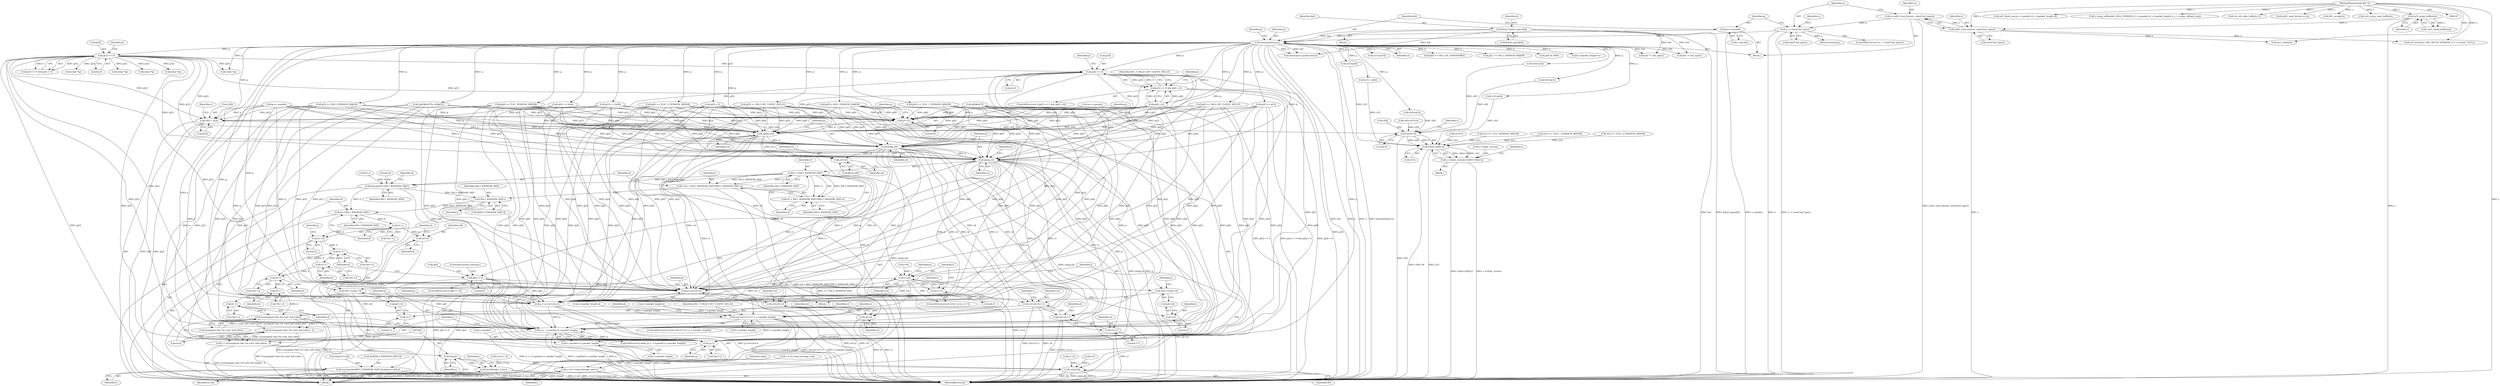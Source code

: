 digraph "0_openssl_392fa7a952e97d82eac6958c81ed1e256e6b8ca5@pointer" {
"1000476" [label="(Call,p[3] == 0)"];
"1000215" [label="(Call,memcpy(buf,p,n))"];
"1000152" [label="(Call,*buf= &(buf_space[0]))"];
"1000210" [label="(Call,p=s->packet)"];
"1000204" [label="(Call,n != sizeof buf_space)"];
"1000197" [label="(Call,n=ssl23_read_bytes(s, sizeof buf_space))"];
"1000199" [label="(Call,ssl23_read_bytes(s, sizeof buf_space))"];
"1000194" [label="(Call,ssl3_setup_buffers(s))"];
"1000148" [label="(MethodParameterIn,SSL *s)"];
"1000449" [label="(Call,p[3] == 0)"];
"1000475" [label="(Call,p[3] == 0 && p[4] < 6)"];
"1000751" [label="(Call,v[0] = p[3])"];
"1001221" [label="(Call,v[0]<<8)"];
"1001220" [label="(Call,(v[0]<<8)|v[1])"];
"1001216" [label="(Call,s->client_version=(v[0]<<8)|v[1])"];
"1000850" [label="(Call,p+=5)"];
"1000853" [label="(Call,n2s(p,csl))"];
"1000856" [label="(Call,n2s(p,sil))"];
"1000859" [label="(Call,n2s(p,cl))"];
"1000872" [label="(Call,(csl+sil+cl+11) != s->packet_length)"];
"1001016" [label="(Call,p <  s->packet+s->packet_length)"];
"1001031" [label="(Call,p++)"];
"1001018" [label="(Call,s->packet+s->packet_length)"];
"1000873" [label="(Call,csl+sil+cl+11)"];
"1000875" [label="(Call,sil+cl+11)"];
"1000877" [label="(Call,cl+11)"];
"1000914" [label="(Call,cl > SSL3_RANDOM_SIZE)"];
"1000911" [label="(Call,i=(cl > SSL3_RANDOM_SIZE)?SSL3_RANDOM_SIZE:cl)"];
"1000927" [label="(Call,SSL3_RANDOM_SIZE-i)"];
"1000923" [label="(Call,memcpy(&(d[SSL3_RANDOM_SIZE-i]),&(p[csl+sil]),i))"];
"1000937" [label="(Call,d+=SSL3_RANDOM_SIZE)"];
"1000942" [label="(Call,d++)"];
"1000948" [label="(Call,dd=d)"];
"1000993" [label="(Call,s2n(j,dd))"];
"1000951" [label="(Call,d+=2)"];
"1000974" [label="(Call,d++)"];
"1000983" [label="(Call,d++)"];
"1000998" [label="(Call,d++)"];
"1001003" [label="(Call,d++)"];
"1001028" [label="(Call,d++)"];
"1001036" [label="(Call,d-(unsigned char *)s->init_buf->data)"];
"1001035" [label="(Call,(d-(unsigned char *)s->init_buf->data) - 4)"];
"1001033" [label="(Call,i = (d-(unsigned char *)s->init_buf->data) - 4)"];
"1001047" [label="(Call,(long)i)"];
"1001046" [label="(Call,l2n3((long)i, d_len))"];
"1001069" [label="(Call,s->s3->tmp.message_size=i)"];
"1000913" [label="(Call,(cl > SSL3_RANDOM_SIZE)?SSL3_RANDOM_SIZE:cl)"];
"1000919" [label="(Call,memset(d,0,SSL3_RANDOM_SIZE))"];
"1001006" [label="(Call,p = p+csl+sil+cl)"];
"1001008" [label="(Call,p+csl+sil+cl)"];
"1001010" [label="(Call,csl+sil+cl)"];
"1001012" [label="(Call,sil+cl)"];
"1000966" [label="(Call,p[i] != 0)"];
"1000972" [label="(Call,*(d++)=p[i+1])"];
"1000981" [label="(Call,*(d++)=p[i+2])"];
"1000933" [label="(Call,csl+sil)"];
"1000958" [label="(Call,i<csl)"];
"1000961" [label="(Call,i+=3)"];
"1000978" [label="(Call,i+1)"];
"1000987" [label="(Call,i+2)"];
"1000481" [label="(Call,p[4] < 6)"];
"1000503" [label="(Call,v[1]=p[10])"];
"1000755" [label="(Call,p[3])"];
"1000637" [label="(Call,(char *)p)"];
"1000933" [label="(Call,csl+sil)"];
"1000195" [label="(Identifier,s)"];
"1000978" [label="(Call,i+1)"];
"1001011" [label="(Identifier,csl)"];
"1001225" [label="(Literal,8)"];
"1000988" [label="(Identifier,i)"];
"1000811" [label="(Call,ssl3_finish_mac(s, s->packet+2, s->packet_length-2))"];
"1000200" [label="(Identifier,s)"];
"1000952" [label="(Identifier,d)"];
"1000927" [label="(Call,SSL3_RANDOM_SIZE-i)"];
"1000971" [label="(ControlStructure,continue;)"];
"1000492" [label="(Call,p[9] > SSL3_VERSION_MAJOR)"];
"1000448" [label="(Call,p[3] == 0 && p[4] < 5)"];
"1000919" [label="(Call,memset(d,0,SSL3_RANDOM_SIZE))"];
"1000960" [label="(Identifier,csl)"];
"1000769" [label="(Call,p[0]&0x7f)"];
"1000187" [label="(Call,v[1]=0)"];
"1000943" [label="(Identifier,d)"];
"1001004" [label="(Identifier,d)"];
"1000976" [label="(Call,p[i+1])"];
"1000936" [label="(Identifier,i)"];
"1000912" [label="(Identifier,i)"];
"1001070" [label="(Call,s->s3->tmp.message_size)"];
"1000480" [label="(Literal,0)"];
"1000827" [label="(Call,s->msg_callback(0, SSL2_VERSION, 0, s->packet+2, s->packet_length-2, s, s->msg_callback_arg))"];
"1000836" [label="(Call,s->packet_length-2)"];
"1000982" [label="(Call,*(d++))"];
"1000974" [label="(Call,d++)"];
"1000980" [label="(Literal,1)"];
"1000646" [label="(Call,(char *)p)"];
"1000918" [label="(Identifier,cl)"];
"1000945" [label="(Call,j=0)"];
"1001275" [label="(MethodReturn,int)"];
"1000483" [label="(Identifier,p)"];
"1000203" [label="(ControlStructure,if (n != sizeof buf_space))"];
"1000449" [label="(Call,p[3] == 0)"];
"1000845" [label="(Call,p=s->packet)"];
"1000861" [label="(Identifier,cl)"];
"1000939" [label="(Identifier,SSL3_RANDOM_SIZE)"];
"1000984" [label="(Identifier,d)"];
"1000746" [label="(Call,p=s->packet)"];
"1001008" [label="(Call,p+csl+sil+cl)"];
"1000292" [label="(Call,p[4] >= TLS1_VERSION_MINOR)"];
"1000885" [label="(Identifier,SSL_F_SSL23_GET_CLIENT_HELLO)"];
"1000876" [label="(Identifier,sil)"];
"1000962" [label="(Identifier,i)"];
"1000955" [label="(Call,i=0)"];
"1000252" [label="(Call,v[1]=p[4])"];
"1000456" [label="(Identifier,p)"];
"1000964" [label="(Block,)"];
"1000850" [label="(Call,p+=5)"];
"1000494" [label="(Identifier,p)"];
"1000922" [label="(Identifier,SSL3_RANDOM_SIZE)"];
"1001010" [label="(Call,csl+sil+cl)"];
"1001167" [label="(Call,memcpy(s->packet,buf,n))"];
"1001231" [label="(Identifier,s)"];
"1000300" [label="(Call,p[4] >= TLS1_2_VERSION_MINOR)"];
"1001030" [label="(Call,*(p++))"];
"1000994" [label="(Identifier,j)"];
"1001035" [label="(Call,(d-(unsigned char *)s->init_buf->data) - 4)"];
"1000453" [label="(Literal,0)"];
"1000678" [label="(Call,(char *)p)"];
"1000511" [label="(Call,v[1] >= TLS1_VERSION_MINOR)"];
"1000852" [label="(Literal,5)"];
"1001221" [label="(Call,v[0]<<8)"];
"1000198" [label="(Identifier,n)"];
"1001119" [label="(Call,ssl_init_wbio_buffer(s,1))"];
"1001047" [label="(Call,(long)i)"];
"1000197" [label="(Call,n=ssl23_read_bytes(s, sizeof buf_space))"];
"1001080" [label="(Identifier,type)"];
"1001013" [label="(Identifier,sil)"];
"1000968" [label="(Identifier,p)"];
"1000913" [label="(Call,(cl > SSL3_RANDOM_SIZE)?SSL3_RANDOM_SIZE:cl)"];
"1000152" [label="(Call,*buf= &(buf_space[0]))"];
"1000325" [label="(Call,p[4] >= TLS1_1_VERSION_MINOR)"];
"1001055" [label="(Identifier,s)"];
"1001002" [label="(Call,*(d++))"];
"1000182" [label="(Block,)"];
"1000760" [label="(Identifier,v)"];
"1000212" [label="(Call,s->packet)"];
"1001227" [label="(Identifier,v)"];
"1000920" [label="(Identifier,d)"];
"1001037" [label="(Identifier,d)"];
"1000218" [label="(Identifier,n)"];
"1000881" [label="(Identifier,s)"];
"1000965" [label="(ControlStructure,if (p[i] != 0))"];
"1000226" [label="(Call,p[2] == SSL2_MT_CLIENT_HELLO)"];
"1000194" [label="(Call,ssl3_setup_buffers(s))"];
"1000723" [label="(Call,ssl_security(s, SSL_SECOP_VERSION, 0, s->version, NULL))"];
"1001029" [label="(Identifier,d)"];
"1000430" [label="(Call,p[0] == SSL3_RT_HANDSHAKE)"];
"1000215" [label="(Call,memcpy(buf,p,n))"];
"1001017" [label="(Identifier,p)"];
"1001050" [label="(Identifier,d_len)"];
"1000987" [label="(Call,i+2)"];
"1001015" [label="(ControlStructure,while (p <  s->packet+s->packet_length))"];
"1000999" [label="(Identifier,d)"];
"1001014" [label="(Identifier,cl)"];
"1000245" [label="(Call,v[0]=p[3])"];
"1000916" [label="(Identifier,SSL3_RANDOM_SIZE)"];
"1000450" [label="(Call,p[3])"];
"1000871" [label="(ControlStructure,if ((csl+sil+cl+11) != s->packet_length))"];
"1001016" [label="(Call,p <  s->packet+s->packet_length)"];
"1000930" [label="(Call,&(p[csl+sil]))"];
"1000872" [label="(Call,(csl+sil+cl+11) != s->packet_length)"];
"1000442" [label="(Call,p[5] == SSL3_MT_CLIENT_HELLO)"];
"1001049" [label="(Identifier,i)"];
"1000818" [label="(Call,s->packet_length-2)"];
"1001267" [label="(Call,buf != buf_space)"];
"1000956" [label="(Identifier,i)"];
"1000973" [label="(Call,*(d++))"];
"1001226" [label="(Call,v[1])"];
"1000205" [label="(Identifier,n)"];
"1000217" [label="(Identifier,p)"];
"1000663" [label="(Call,(char *)p)"];
"1000959" [label="(Identifier,i)"];
"1000981" [label="(Call,*(d++)=p[i+2])"];
"1001007" [label="(Identifier,p)"];
"1000934" [label="(Identifier,csl)"];
"1000937" [label="(Call,d+=SSL3_RANDOM_SIZE)"];
"1000926" [label="(Identifier,d)"];
"1000277" [label="(Call,v[0]=p[3])"];
"1000856" [label="(Call,n2s(p,sil))"];
"1000906" [label="(Call,d++)"];
"1000942" [label="(Call,d++)"];
"1000476" [label="(Call,p[3] == 0)"];
"1000928" [label="(Identifier,SSL3_RANDOM_SIZE)"];
"1001046" [label="(Call,l2n3((long)i, d_len))"];
"1000893" [label="(Call,d_len = d)"];
"1000975" [label="(Identifier,d)"];
"1000767" [label="(Call,((p[0]&0x7f)<<8)|p[1])"];
"1000209" [label="(Identifier,n)"];
"1000201" [label="(Call,sizeof buf_space)"];
"1000204" [label="(Call,n != sizeof buf_space)"];
"1000914" [label="(Call,cl > SSL3_RANDOM_SIZE)"];
"1000858" [label="(Identifier,sil)"];
"1001217" [label="(Call,s->client_version)"];
"1000758" [label="(Call,v[1] = p[4])"];
"1001019" [label="(Call,s->packet)"];
"1000929" [label="(Identifier,i)"];
"1000206" [label="(Call,sizeof buf_space)"];
"1000752" [label="(Call,v[0])"];
"1000436" [label="(Call,p[1] == SSL3_VERSION_MAJOR)"];
"1000983" [label="(Call,d++)"];
"1000967" [label="(Call,p[i])"];
"1000454" [label="(Call,p[4] < 5)"];
"1000925" [label="(Call,d[SSL3_RANDOM_SIZE-i])"];
"1000860" [label="(Identifier,p)"];
"1001009" [label="(Identifier,p)"];
"1000989" [label="(Literal,2)"];
"1000148" [label="(MethodParameterIn,SSL *s)"];
"1000542" [label="(Call,v[1] >= TLS1_1_VERSION_MINOR)"];
"1000911" [label="(Call,i=(cl > SSL3_RANDOM_SIZE)?SSL3_RANDOM_SIZE:cl)"];
"1001012" [label="(Call,sil+cl)"];
"1000923" [label="(Call,memcpy(&(d[SSL3_RANDOM_SIZE-i]),&(p[csl+sil]),i))"];
"1000997" [label="(Call,*(d++))"];
"1000800" [label="(Call,ssl23_read_bytes(s,n+2))"];
"1000271" [label="(Call,p[3] == SSL3_VERSION_MAJOR)"];
"1001032" [label="(Identifier,p)"];
"1000979" [label="(Identifier,i)"];
"1000467" [label="(Call,v[0]=p[1])"];
"1001077" [label="(Identifier,i)"];
"1000991" [label="(Identifier,j)"];
"1000961" [label="(Call,i+=3)"];
"1000995" [label="(Identifier,dd)"];
"1000223" [label="(Identifier,p)"];
"1000958" [label="(Call,i<csl)"];
"1000878" [label="(Identifier,cl)"];
"1000993" [label="(Call,s2n(j,dd))"];
"1001069" [label="(Call,s->s3->tmp.message_size=i)"];
"1000985" [label="(Call,p[i+2])"];
"1000210" [label="(Call,p=s->packet)"];
"1000966" [label="(Call,p[i] != 0)"];
"1001095" [label="(Block,)"];
"1000859" [label="(Call,n2s(p,cl))"];
"1000459" [label="(Call,p[9] >= p[1])"];
"1000199" [label="(Call,ssl23_read_bytes(s, sizeof buf_space))"];
"1000751" [label="(Call,v[0] = p[3])"];
"1001220" [label="(Call,(v[0]<<8)|v[1])"];
"1001006" [label="(Call,p = p+csl+sil+cl)"];
"1001003" [label="(Call,d++)"];
"1000874" [label="(Identifier,csl)"];
"1000211" [label="(Identifier,p)"];
"1001036" [label="(Call,d-(unsigned char *)s->init_buf->data)"];
"1000873" [label="(Call,csl+sil+cl+11)"];
"1001045" [label="(Literal,4)"];
"1000475" [label="(Call,p[3] == 0 && p[4] < 6)"];
"1000284" [label="(Call,v[1]=p[4])"];
"1000655" [label="(Call,(char *)p)"];
"1000938" [label="(Identifier,d)"];
"1000863" [label="(Identifier,d)"];
"1000948" [label="(Call,dd=d)"];
"1000950" [label="(Identifier,d)"];
"1000853" [label="(Call,n2s(p,csl))"];
"1000216" [label="(Identifier,buf)"];
"1001263" [label="(Call,SSL_accept(s))"];
"1000519" [label="(Call,v[1] >= TLS1_2_VERSION_MINOR)"];
"1000953" [label="(Literal,2)"];
"1000941" [label="(Call,*(d++))"];
"1001034" [label="(Identifier,i)"];
"1000474" [label="(ControlStructure,if (p[3] == 0 && p[4] < 6))"];
"1000221" [label="(Call,p[0] & 0x80)"];
"1001133" [label="(Call,s->packet_length=n)"];
"1000924" [label="(Call,&(d[SSL3_RANDOM_SIZE-i]))"];
"1000153" [label="(Identifier,buf)"];
"1000208" [label="(Return,return(n);)"];
"1000949" [label="(Identifier,dd)"];
"1000998" [label="(Call,d++)"];
"1000855" [label="(Identifier,csl)"];
"1000921" [label="(Literal,0)"];
"1000951" [label="(Call,d+=2)"];
"1000935" [label="(Identifier,sil)"];
"1001022" [label="(Call,s->packet_length)"];
"1000972" [label="(Call,*(d++)=p[i+1])"];
"1001033" [label="(Call,i = (d-(unsigned char *)s->init_buf->data) - 4)"];
"1001150" [label="(Call,ssl3_setup_read_buffer(s))"];
"1000880" [label="(Call,s->packet_length)"];
"1000857" [label="(Identifier,p)"];
"1001222" [label="(Call,v[0])"];
"1000183" [label="(Call,v[0]=v[1]=0)"];
"1000234" [label="(Call,p[3] == 0x00)"];
"1000891" [label="(Identifier,d)"];
"1000742" [label="(Block,)"];
"1001018" [label="(Call,s->packet+s->packet_length)"];
"1001028" [label="(Call,d++)"];
"1000877" [label="(Call,cl+11)"];
"1000917" [label="(Identifier,SSL3_RANDOM_SIZE)"];
"1000954" [label="(ControlStructure,for (i=0; i<csl; i+=3))"];
"1000851" [label="(Identifier,p)"];
"1000990" [label="(Call,j+=2)"];
"1001257" [label="(Call,buf != buf_space)"];
"1000875" [label="(Call,sil+cl+11)"];
"1000168" [label="(Identifier,n)"];
"1001038" [label="(Call,(unsigned char *)s->init_buf->data)"];
"1000701" [label="(Call,tls1_suiteb(s))"];
"1000970" [label="(Literal,0)"];
"1000154" [label="(Call,&(buf_space[0]))"];
"1001216" [label="(Call,s->client_version=(v[0]<<8)|v[1])"];
"1000854" [label="(Identifier,p)"];
"1001031" [label="(Call,p++)"];
"1000915" [label="(Identifier,cl)"];
"1000149" [label="(Block,)"];
"1001027" [label="(Call,*(d++))"];
"1000477" [label="(Call,p[3])"];
"1000193" [label="(Call,!ssl3_setup_buffers(s))"];
"1000879" [label="(Literal,11)"];
"1000963" [label="(Literal,3)"];
"1000488" [label="(Identifier,SSL_F_SSL23_GET_CLIENT_HELLO)"];
"1000931" [label="(Call,p[csl+sil])"];
"1000239" [label="(Call,p[4] == 0x02)"];
"1000476" -> "1000475"  [label="AST: "];
"1000476" -> "1000480"  [label="CFG: "];
"1000477" -> "1000476"  [label="AST: "];
"1000480" -> "1000476"  [label="AST: "];
"1000483" -> "1000476"  [label="CFG: "];
"1000475" -> "1000476"  [label="CFG: "];
"1000476" -> "1001275"  [label="DDG: p[3]"];
"1000476" -> "1000475"  [label="DDG: p[3]"];
"1000476" -> "1000475"  [label="DDG: 0"];
"1000215" -> "1000476"  [label="DDG: p"];
"1000449" -> "1000476"  [label="DDG: p[3]"];
"1000476" -> "1000751"  [label="DDG: p[3]"];
"1000476" -> "1000850"  [label="DDG: p[3]"];
"1000476" -> "1000853"  [label="DDG: p[3]"];
"1000476" -> "1000856"  [label="DDG: p[3]"];
"1000476" -> "1000859"  [label="DDG: p[3]"];
"1000476" -> "1001006"  [label="DDG: p[3]"];
"1000476" -> "1001008"  [label="DDG: p[3]"];
"1000476" -> "1001016"  [label="DDG: p[3]"];
"1000476" -> "1001031"  [label="DDG: p[3]"];
"1000215" -> "1000182"  [label="AST: "];
"1000215" -> "1000218"  [label="CFG: "];
"1000216" -> "1000215"  [label="AST: "];
"1000217" -> "1000215"  [label="AST: "];
"1000218" -> "1000215"  [label="AST: "];
"1000223" -> "1000215"  [label="CFG: "];
"1000215" -> "1001275"  [label="DDG: buf"];
"1000215" -> "1001275"  [label="DDG: p"];
"1000215" -> "1001275"  [label="DDG: n"];
"1000215" -> "1001275"  [label="DDG: memcpy(buf,p,n)"];
"1000152" -> "1000215"  [label="DDG: buf"];
"1000210" -> "1000215"  [label="DDG: p"];
"1000204" -> "1000215"  [label="DDG: n"];
"1000215" -> "1000221"  [label="DDG: p"];
"1000215" -> "1000226"  [label="DDG: p"];
"1000215" -> "1000234"  [label="DDG: p"];
"1000215" -> "1000239"  [label="DDG: p"];
"1000215" -> "1000245"  [label="DDG: p"];
"1000215" -> "1000252"  [label="DDG: p"];
"1000215" -> "1000271"  [label="DDG: p"];
"1000215" -> "1000277"  [label="DDG: p"];
"1000215" -> "1000284"  [label="DDG: p"];
"1000215" -> "1000292"  [label="DDG: p"];
"1000215" -> "1000300"  [label="DDG: p"];
"1000215" -> "1000325"  [label="DDG: p"];
"1000215" -> "1000430"  [label="DDG: p"];
"1000215" -> "1000436"  [label="DDG: p"];
"1000215" -> "1000442"  [label="DDG: p"];
"1000215" -> "1000449"  [label="DDG: p"];
"1000215" -> "1000454"  [label="DDG: p"];
"1000215" -> "1000459"  [label="DDG: p"];
"1000215" -> "1000467"  [label="DDG: p"];
"1000215" -> "1000481"  [label="DDG: p"];
"1000215" -> "1000492"  [label="DDG: p"];
"1000215" -> "1000503"  [label="DDG: p"];
"1000215" -> "1000637"  [label="DDG: p"];
"1000215" -> "1000751"  [label="DDG: p"];
"1000215" -> "1000758"  [label="DDG: p"];
"1000215" -> "1000767"  [label="DDG: p"];
"1000215" -> "1000850"  [label="DDG: p"];
"1000215" -> "1000853"  [label="DDG: p"];
"1000215" -> "1000856"  [label="DDG: p"];
"1000215" -> "1000859"  [label="DDG: p"];
"1000215" -> "1001006"  [label="DDG: p"];
"1000215" -> "1001008"  [label="DDG: p"];
"1000215" -> "1001016"  [label="DDG: p"];
"1000215" -> "1001031"  [label="DDG: p"];
"1000215" -> "1001133"  [label="DDG: n"];
"1000215" -> "1001167"  [label="DDG: buf"];
"1000215" -> "1001167"  [label="DDG: n"];
"1000215" -> "1001257"  [label="DDG: buf"];
"1000215" -> "1001267"  [label="DDG: buf"];
"1000152" -> "1000149"  [label="AST: "];
"1000152" -> "1000154"  [label="CFG: "];
"1000153" -> "1000152"  [label="AST: "];
"1000154" -> "1000152"  [label="AST: "];
"1000168" -> "1000152"  [label="CFG: "];
"1000152" -> "1001275"  [label="DDG: buf"];
"1000152" -> "1001275"  [label="DDG: &(buf_space[0])"];
"1000152" -> "1001167"  [label="DDG: buf"];
"1000152" -> "1001257"  [label="DDG: buf"];
"1000152" -> "1001267"  [label="DDG: buf"];
"1000210" -> "1000182"  [label="AST: "];
"1000210" -> "1000212"  [label="CFG: "];
"1000211" -> "1000210"  [label="AST: "];
"1000212" -> "1000210"  [label="AST: "];
"1000216" -> "1000210"  [label="CFG: "];
"1000210" -> "1001275"  [label="DDG: s->packet"];
"1000204" -> "1000203"  [label="AST: "];
"1000204" -> "1000206"  [label="CFG: "];
"1000205" -> "1000204"  [label="AST: "];
"1000206" -> "1000204"  [label="AST: "];
"1000209" -> "1000204"  [label="CFG: "];
"1000211" -> "1000204"  [label="CFG: "];
"1000204" -> "1001275"  [label="DDG: n"];
"1000204" -> "1001275"  [label="DDG: n != sizeof buf_space"];
"1000197" -> "1000204"  [label="DDG: n"];
"1000204" -> "1000208"  [label="DDG: n"];
"1000197" -> "1000182"  [label="AST: "];
"1000197" -> "1000199"  [label="CFG: "];
"1000198" -> "1000197"  [label="AST: "];
"1000199" -> "1000197"  [label="AST: "];
"1000205" -> "1000197"  [label="CFG: "];
"1000197" -> "1001275"  [label="DDG: ssl23_read_bytes(s, sizeof buf_space)"];
"1000199" -> "1000197"  [label="DDG: s"];
"1000199" -> "1000201"  [label="CFG: "];
"1000200" -> "1000199"  [label="AST: "];
"1000201" -> "1000199"  [label="AST: "];
"1000199" -> "1001275"  [label="DDG: s"];
"1000194" -> "1000199"  [label="DDG: s"];
"1000148" -> "1000199"  [label="DDG: s"];
"1000199" -> "1000701"  [label="DDG: s"];
"1000199" -> "1000723"  [label="DDG: s"];
"1000194" -> "1000193"  [label="AST: "];
"1000194" -> "1000195"  [label="CFG: "];
"1000195" -> "1000194"  [label="AST: "];
"1000193" -> "1000194"  [label="CFG: "];
"1000194" -> "1001275"  [label="DDG: s"];
"1000194" -> "1000193"  [label="DDG: s"];
"1000148" -> "1000194"  [label="DDG: s"];
"1000148" -> "1000147"  [label="AST: "];
"1000148" -> "1001275"  [label="DDG: s"];
"1000148" -> "1000701"  [label="DDG: s"];
"1000148" -> "1000723"  [label="DDG: s"];
"1000148" -> "1000800"  [label="DDG: s"];
"1000148" -> "1000811"  [label="DDG: s"];
"1000148" -> "1000827"  [label="DDG: s"];
"1000148" -> "1001119"  [label="DDG: s"];
"1000148" -> "1001150"  [label="DDG: s"];
"1000148" -> "1001263"  [label="DDG: s"];
"1000449" -> "1000448"  [label="AST: "];
"1000449" -> "1000453"  [label="CFG: "];
"1000450" -> "1000449"  [label="AST: "];
"1000453" -> "1000449"  [label="AST: "];
"1000456" -> "1000449"  [label="CFG: "];
"1000448" -> "1000449"  [label="CFG: "];
"1000449" -> "1001275"  [label="DDG: p[3]"];
"1000449" -> "1000448"  [label="DDG: p[3]"];
"1000449" -> "1000448"  [label="DDG: 0"];
"1000449" -> "1000637"  [label="DDG: p[3]"];
"1000449" -> "1000646"  [label="DDG: p[3]"];
"1000449" -> "1000655"  [label="DDG: p[3]"];
"1000449" -> "1000663"  [label="DDG: p[3]"];
"1000449" -> "1000678"  [label="DDG: p[3]"];
"1000449" -> "1000751"  [label="DDG: p[3]"];
"1000449" -> "1000850"  [label="DDG: p[3]"];
"1000449" -> "1000853"  [label="DDG: p[3]"];
"1000449" -> "1000856"  [label="DDG: p[3]"];
"1000449" -> "1000859"  [label="DDG: p[3]"];
"1000449" -> "1001006"  [label="DDG: p[3]"];
"1000449" -> "1001008"  [label="DDG: p[3]"];
"1000449" -> "1001016"  [label="DDG: p[3]"];
"1000449" -> "1001031"  [label="DDG: p[3]"];
"1000475" -> "1000474"  [label="AST: "];
"1000475" -> "1000481"  [label="CFG: "];
"1000481" -> "1000475"  [label="AST: "];
"1000488" -> "1000475"  [label="CFG: "];
"1000494" -> "1000475"  [label="CFG: "];
"1000475" -> "1001275"  [label="DDG: p[3] == 0"];
"1000475" -> "1001275"  [label="DDG: p[3] == 0 && p[4] < 6"];
"1000475" -> "1001275"  [label="DDG: p[4] < 6"];
"1000481" -> "1000475"  [label="DDG: p[4]"];
"1000481" -> "1000475"  [label="DDG: 6"];
"1000751" -> "1000742"  [label="AST: "];
"1000751" -> "1000755"  [label="CFG: "];
"1000752" -> "1000751"  [label="AST: "];
"1000755" -> "1000751"  [label="AST: "];
"1000760" -> "1000751"  [label="CFG: "];
"1000751" -> "1001275"  [label="DDG: p[3]"];
"1000751" -> "1001275"  [label="DDG: v[0]"];
"1000746" -> "1000751"  [label="DDG: p"];
"1000271" -> "1000751"  [label="DDG: p[3]"];
"1000234" -> "1000751"  [label="DDG: p[3]"];
"1000751" -> "1001221"  [label="DDG: v[0]"];
"1001221" -> "1001220"  [label="AST: "];
"1001221" -> "1001225"  [label="CFG: "];
"1001222" -> "1001221"  [label="AST: "];
"1001225" -> "1001221"  [label="AST: "];
"1001227" -> "1001221"  [label="CFG: "];
"1001221" -> "1001275"  [label="DDG: v[0]"];
"1001221" -> "1001220"  [label="DDG: v[0]"];
"1001221" -> "1001220"  [label="DDG: 8"];
"1000467" -> "1001221"  [label="DDG: v[0]"];
"1000183" -> "1001221"  [label="DDG: v[0]"];
"1000277" -> "1001221"  [label="DDG: v[0]"];
"1000245" -> "1001221"  [label="DDG: v[0]"];
"1001220" -> "1001216"  [label="AST: "];
"1001220" -> "1001226"  [label="CFG: "];
"1001226" -> "1001220"  [label="AST: "];
"1001216" -> "1001220"  [label="CFG: "];
"1001220" -> "1001275"  [label="DDG: v[0]<<8"];
"1001220" -> "1001275"  [label="DDG: v[1]"];
"1001220" -> "1001216"  [label="DDG: v[0]<<8"];
"1001220" -> "1001216"  [label="DDG: v[1]"];
"1000187" -> "1001220"  [label="DDG: v[1]"];
"1000284" -> "1001220"  [label="DDG: v[1]"];
"1000519" -> "1001220"  [label="DDG: v[1]"];
"1000252" -> "1001220"  [label="DDG: v[1]"];
"1000542" -> "1001220"  [label="DDG: v[1]"];
"1000511" -> "1001220"  [label="DDG: v[1]"];
"1000758" -> "1001220"  [label="DDG: v[1]"];
"1001216" -> "1001095"  [label="AST: "];
"1001217" -> "1001216"  [label="AST: "];
"1001231" -> "1001216"  [label="CFG: "];
"1001216" -> "1001275"  [label="DDG: (v[0]<<8)|v[1]"];
"1001216" -> "1001275"  [label="DDG: s->client_version"];
"1000850" -> "1000742"  [label="AST: "];
"1000850" -> "1000852"  [label="CFG: "];
"1000851" -> "1000850"  [label="AST: "];
"1000852" -> "1000850"  [label="AST: "];
"1000854" -> "1000850"  [label="CFG: "];
"1000459" -> "1000850"  [label="DDG: p[9]"];
"1000226" -> "1000850"  [label="DDG: p[2]"];
"1000442" -> "1000850"  [label="DDG: p[5]"];
"1000492" -> "1000850"  [label="DDG: p[9]"];
"1000769" -> "1000850"  [label="DDG: p[0]"];
"1000845" -> "1000850"  [label="DDG: p"];
"1000767" -> "1000850"  [label="DDG: p[1]"];
"1000292" -> "1000850"  [label="DDG: p[4]"];
"1000746" -> "1000850"  [label="DDG: p"];
"1000239" -> "1000850"  [label="DDG: p[4]"];
"1000300" -> "1000850"  [label="DDG: p[4]"];
"1000481" -> "1000850"  [label="DDG: p[4]"];
"1000325" -> "1000850"  [label="DDG: p[4]"];
"1000454" -> "1000850"  [label="DDG: p[4]"];
"1000271" -> "1000850"  [label="DDG: p[3]"];
"1000234" -> "1000850"  [label="DDG: p[3]"];
"1000850" -> "1000853"  [label="DDG: p"];
"1000853" -> "1000742"  [label="AST: "];
"1000853" -> "1000855"  [label="CFG: "];
"1000854" -> "1000853"  [label="AST: "];
"1000855" -> "1000853"  [label="AST: "];
"1000857" -> "1000853"  [label="CFG: "];
"1000853" -> "1001275"  [label="DDG: n2s(p,csl)"];
"1000459" -> "1000853"  [label="DDG: p[9]"];
"1000226" -> "1000853"  [label="DDG: p[2]"];
"1000442" -> "1000853"  [label="DDG: p[5]"];
"1000492" -> "1000853"  [label="DDG: p[9]"];
"1000769" -> "1000853"  [label="DDG: p[0]"];
"1000767" -> "1000853"  [label="DDG: p[1]"];
"1000292" -> "1000853"  [label="DDG: p[4]"];
"1000746" -> "1000853"  [label="DDG: p"];
"1000239" -> "1000853"  [label="DDG: p[4]"];
"1000300" -> "1000853"  [label="DDG: p[4]"];
"1000481" -> "1000853"  [label="DDG: p[4]"];
"1000325" -> "1000853"  [label="DDG: p[4]"];
"1000454" -> "1000853"  [label="DDG: p[4]"];
"1000271" -> "1000853"  [label="DDG: p[3]"];
"1000234" -> "1000853"  [label="DDG: p[3]"];
"1000853" -> "1000856"  [label="DDG: p"];
"1000853" -> "1000872"  [label="DDG: csl"];
"1000853" -> "1000873"  [label="DDG: csl"];
"1000853" -> "1000933"  [label="DDG: csl"];
"1000853" -> "1000958"  [label="DDG: csl"];
"1000856" -> "1000742"  [label="AST: "];
"1000856" -> "1000858"  [label="CFG: "];
"1000857" -> "1000856"  [label="AST: "];
"1000858" -> "1000856"  [label="AST: "];
"1000860" -> "1000856"  [label="CFG: "];
"1000856" -> "1001275"  [label="DDG: n2s(p,sil)"];
"1000459" -> "1000856"  [label="DDG: p[9]"];
"1000226" -> "1000856"  [label="DDG: p[2]"];
"1000442" -> "1000856"  [label="DDG: p[5]"];
"1000492" -> "1000856"  [label="DDG: p[9]"];
"1000769" -> "1000856"  [label="DDG: p[0]"];
"1000767" -> "1000856"  [label="DDG: p[1]"];
"1000292" -> "1000856"  [label="DDG: p[4]"];
"1000746" -> "1000856"  [label="DDG: p"];
"1000239" -> "1000856"  [label="DDG: p[4]"];
"1000300" -> "1000856"  [label="DDG: p[4]"];
"1000481" -> "1000856"  [label="DDG: p[4]"];
"1000325" -> "1000856"  [label="DDG: p[4]"];
"1000454" -> "1000856"  [label="DDG: p[4]"];
"1000271" -> "1000856"  [label="DDG: p[3]"];
"1000234" -> "1000856"  [label="DDG: p[3]"];
"1000856" -> "1000859"  [label="DDG: p"];
"1000856" -> "1000872"  [label="DDG: sil"];
"1000856" -> "1000873"  [label="DDG: sil"];
"1000856" -> "1000875"  [label="DDG: sil"];
"1000856" -> "1000933"  [label="DDG: sil"];
"1000856" -> "1001006"  [label="DDG: sil"];
"1000856" -> "1001008"  [label="DDG: sil"];
"1000856" -> "1001010"  [label="DDG: sil"];
"1000856" -> "1001012"  [label="DDG: sil"];
"1000859" -> "1000742"  [label="AST: "];
"1000859" -> "1000861"  [label="CFG: "];
"1000860" -> "1000859"  [label="AST: "];
"1000861" -> "1000859"  [label="AST: "];
"1000863" -> "1000859"  [label="CFG: "];
"1000859" -> "1001275"  [label="DDG: n2s(p,cl)"];
"1000859" -> "1001275"  [label="DDG: p"];
"1000459" -> "1000859"  [label="DDG: p[9]"];
"1000442" -> "1000859"  [label="DDG: p[5]"];
"1000492" -> "1000859"  [label="DDG: p[9]"];
"1000769" -> "1000859"  [label="DDG: p[0]"];
"1000767" -> "1000859"  [label="DDG: p[1]"];
"1000226" -> "1000859"  [label="DDG: p[2]"];
"1000292" -> "1000859"  [label="DDG: p[4]"];
"1000746" -> "1000859"  [label="DDG: p"];
"1000239" -> "1000859"  [label="DDG: p[4]"];
"1000300" -> "1000859"  [label="DDG: p[4]"];
"1000481" -> "1000859"  [label="DDG: p[4]"];
"1000325" -> "1000859"  [label="DDG: p[4]"];
"1000454" -> "1000859"  [label="DDG: p[4]"];
"1000271" -> "1000859"  [label="DDG: p[3]"];
"1000234" -> "1000859"  [label="DDG: p[3]"];
"1000859" -> "1000872"  [label="DDG: cl"];
"1000859" -> "1000873"  [label="DDG: cl"];
"1000859" -> "1000875"  [label="DDG: cl"];
"1000859" -> "1000877"  [label="DDG: cl"];
"1000859" -> "1000914"  [label="DDG: cl"];
"1000859" -> "1000966"  [label="DDG: p"];
"1000859" -> "1000972"  [label="DDG: p"];
"1000859" -> "1000981"  [label="DDG: p"];
"1000859" -> "1001006"  [label="DDG: p"];
"1000859" -> "1001008"  [label="DDG: p"];
"1000859" -> "1001016"  [label="DDG: p"];
"1000859" -> "1001031"  [label="DDG: p"];
"1000872" -> "1000871"  [label="AST: "];
"1000872" -> "1000880"  [label="CFG: "];
"1000873" -> "1000872"  [label="AST: "];
"1000880" -> "1000872"  [label="AST: "];
"1000885" -> "1000872"  [label="CFG: "];
"1000891" -> "1000872"  [label="CFG: "];
"1000872" -> "1001275"  [label="DDG: (csl+sil+cl+11) != s->packet_length"];
"1000872" -> "1001275"  [label="DDG: csl+sil+cl+11"];
"1000872" -> "1001275"  [label="DDG: s->packet_length"];
"1000818" -> "1000872"  [label="DDG: s->packet_length"];
"1000836" -> "1000872"  [label="DDG: s->packet_length"];
"1000872" -> "1001016"  [label="DDG: s->packet_length"];
"1000872" -> "1001018"  [label="DDG: s->packet_length"];
"1001016" -> "1001015"  [label="AST: "];
"1001016" -> "1001018"  [label="CFG: "];
"1001017" -> "1001016"  [label="AST: "];
"1001018" -> "1001016"  [label="AST: "];
"1001029" -> "1001016"  [label="CFG: "];
"1001034" -> "1001016"  [label="CFG: "];
"1001016" -> "1001275"  [label="DDG: p <  s->packet+s->packet_length"];
"1001016" -> "1001275"  [label="DDG: s->packet+s->packet_length"];
"1001016" -> "1001275"  [label="DDG: p"];
"1000459" -> "1001016"  [label="DDG: p[9]"];
"1000226" -> "1001016"  [label="DDG: p[2]"];
"1000442" -> "1001016"  [label="DDG: p[5]"];
"1001006" -> "1001016"  [label="DDG: p"];
"1000769" -> "1001016"  [label="DDG: p[0]"];
"1000767" -> "1001016"  [label="DDG: p[1]"];
"1000966" -> "1001016"  [label="DDG: p[i]"];
"1000492" -> "1001016"  [label="DDG: p[9]"];
"1001031" -> "1001016"  [label="DDG: p"];
"1000292" -> "1001016"  [label="DDG: p[4]"];
"1000746" -> "1001016"  [label="DDG: p"];
"1000239" -> "1001016"  [label="DDG: p[4]"];
"1000300" -> "1001016"  [label="DDG: p[4]"];
"1000481" -> "1001016"  [label="DDG: p[4]"];
"1000325" -> "1001016"  [label="DDG: p[4]"];
"1000454" -> "1001016"  [label="DDG: p[4]"];
"1000271" -> "1001016"  [label="DDG: p[3]"];
"1000234" -> "1001016"  [label="DDG: p[3]"];
"1001016" -> "1001031"  [label="DDG: p"];
"1001031" -> "1001030"  [label="AST: "];
"1001031" -> "1001032"  [label="CFG: "];
"1001032" -> "1001031"  [label="AST: "];
"1001030" -> "1001031"  [label="CFG: "];
"1000459" -> "1001031"  [label="DDG: p[9]"];
"1000226" -> "1001031"  [label="DDG: p[2]"];
"1000442" -> "1001031"  [label="DDG: p[5]"];
"1000769" -> "1001031"  [label="DDG: p[0]"];
"1000767" -> "1001031"  [label="DDG: p[1]"];
"1000966" -> "1001031"  [label="DDG: p[i]"];
"1000492" -> "1001031"  [label="DDG: p[9]"];
"1000292" -> "1001031"  [label="DDG: p[4]"];
"1000746" -> "1001031"  [label="DDG: p"];
"1000239" -> "1001031"  [label="DDG: p[4]"];
"1000300" -> "1001031"  [label="DDG: p[4]"];
"1000481" -> "1001031"  [label="DDG: p[4]"];
"1000325" -> "1001031"  [label="DDG: p[4]"];
"1000454" -> "1001031"  [label="DDG: p[4]"];
"1000271" -> "1001031"  [label="DDG: p[3]"];
"1000234" -> "1001031"  [label="DDG: p[3]"];
"1001018" -> "1001022"  [label="CFG: "];
"1001019" -> "1001018"  [label="AST: "];
"1001022" -> "1001018"  [label="AST: "];
"1001018" -> "1001275"  [label="DDG: s->packet"];
"1001018" -> "1001275"  [label="DDG: s->packet_length"];
"1000873" -> "1000875"  [label="CFG: "];
"1000874" -> "1000873"  [label="AST: "];
"1000875" -> "1000873"  [label="AST: "];
"1000881" -> "1000873"  [label="CFG: "];
"1000873" -> "1001275"  [label="DDG: csl"];
"1000873" -> "1001275"  [label="DDG: sil+cl+11"];
"1000875" -> "1000877"  [label="CFG: "];
"1000876" -> "1000875"  [label="AST: "];
"1000877" -> "1000875"  [label="AST: "];
"1000875" -> "1001275"  [label="DDG: sil"];
"1000875" -> "1001275"  [label="DDG: cl+11"];
"1000877" -> "1000879"  [label="CFG: "];
"1000878" -> "1000877"  [label="AST: "];
"1000879" -> "1000877"  [label="AST: "];
"1000877" -> "1001275"  [label="DDG: cl"];
"1000914" -> "1000913"  [label="AST: "];
"1000914" -> "1000916"  [label="CFG: "];
"1000915" -> "1000914"  [label="AST: "];
"1000916" -> "1000914"  [label="AST: "];
"1000917" -> "1000914"  [label="CFG: "];
"1000918" -> "1000914"  [label="CFG: "];
"1000914" -> "1000911"  [label="DDG: SSL3_RANDOM_SIZE"];
"1000914" -> "1000911"  [label="DDG: cl"];
"1000914" -> "1000913"  [label="DDG: SSL3_RANDOM_SIZE"];
"1000914" -> "1000913"  [label="DDG: cl"];
"1000914" -> "1000919"  [label="DDG: SSL3_RANDOM_SIZE"];
"1000914" -> "1001006"  [label="DDG: cl"];
"1000914" -> "1001008"  [label="DDG: cl"];
"1000914" -> "1001010"  [label="DDG: cl"];
"1000914" -> "1001012"  [label="DDG: cl"];
"1000911" -> "1000742"  [label="AST: "];
"1000911" -> "1000913"  [label="CFG: "];
"1000912" -> "1000911"  [label="AST: "];
"1000913" -> "1000911"  [label="AST: "];
"1000920" -> "1000911"  [label="CFG: "];
"1000911" -> "1001275"  [label="DDG: (cl > SSL3_RANDOM_SIZE)?SSL3_RANDOM_SIZE:cl"];
"1000911" -> "1000927"  [label="DDG: i"];
"1000927" -> "1000925"  [label="AST: "];
"1000927" -> "1000929"  [label="CFG: "];
"1000928" -> "1000927"  [label="AST: "];
"1000929" -> "1000927"  [label="AST: "];
"1000925" -> "1000927"  [label="CFG: "];
"1000919" -> "1000927"  [label="DDG: SSL3_RANDOM_SIZE"];
"1000927" -> "1000923"  [label="DDG: i"];
"1000927" -> "1000937"  [label="DDG: SSL3_RANDOM_SIZE"];
"1000923" -> "1000742"  [label="AST: "];
"1000923" -> "1000936"  [label="CFG: "];
"1000924" -> "1000923"  [label="AST: "];
"1000930" -> "1000923"  [label="AST: "];
"1000936" -> "1000923"  [label="AST: "];
"1000938" -> "1000923"  [label="CFG: "];
"1000923" -> "1001275"  [label="DDG: &(p[csl+sil])"];
"1000923" -> "1001275"  [label="DDG: memcpy(&(d[SSL3_RANDOM_SIZE-i]),&(p[csl+sil]),i)"];
"1000923" -> "1001275"  [label="DDG: &(d[SSL3_RANDOM_SIZE-i])"];
"1000937" -> "1000742"  [label="AST: "];
"1000937" -> "1000939"  [label="CFG: "];
"1000938" -> "1000937"  [label="AST: "];
"1000939" -> "1000937"  [label="AST: "];
"1000943" -> "1000937"  [label="CFG: "];
"1000937" -> "1001275"  [label="DDG: SSL3_RANDOM_SIZE"];
"1000919" -> "1000937"  [label="DDG: d"];
"1000937" -> "1000942"  [label="DDG: d"];
"1000942" -> "1000941"  [label="AST: "];
"1000942" -> "1000943"  [label="CFG: "];
"1000943" -> "1000942"  [label="AST: "];
"1000941" -> "1000942"  [label="CFG: "];
"1000942" -> "1000948"  [label="DDG: d"];
"1000942" -> "1000951"  [label="DDG: d"];
"1000948" -> "1000742"  [label="AST: "];
"1000948" -> "1000950"  [label="CFG: "];
"1000949" -> "1000948"  [label="AST: "];
"1000950" -> "1000948"  [label="AST: "];
"1000952" -> "1000948"  [label="CFG: "];
"1000948" -> "1000993"  [label="DDG: dd"];
"1000993" -> "1000742"  [label="AST: "];
"1000993" -> "1000995"  [label="CFG: "];
"1000994" -> "1000993"  [label="AST: "];
"1000995" -> "1000993"  [label="AST: "];
"1000999" -> "1000993"  [label="CFG: "];
"1000993" -> "1001275"  [label="DDG: s2n(j,dd)"];
"1000993" -> "1001275"  [label="DDG: j"];
"1000993" -> "1001275"  [label="DDG: dd"];
"1000990" -> "1000993"  [label="DDG: j"];
"1000945" -> "1000993"  [label="DDG: j"];
"1000951" -> "1000742"  [label="AST: "];
"1000951" -> "1000953"  [label="CFG: "];
"1000952" -> "1000951"  [label="AST: "];
"1000953" -> "1000951"  [label="AST: "];
"1000956" -> "1000951"  [label="CFG: "];
"1000951" -> "1000974"  [label="DDG: d"];
"1000951" -> "1000998"  [label="DDG: d"];
"1000974" -> "1000973"  [label="AST: "];
"1000974" -> "1000975"  [label="CFG: "];
"1000975" -> "1000974"  [label="AST: "];
"1000973" -> "1000974"  [label="CFG: "];
"1000983" -> "1000974"  [label="DDG: d"];
"1000974" -> "1000983"  [label="DDG: d"];
"1000983" -> "1000982"  [label="AST: "];
"1000983" -> "1000984"  [label="CFG: "];
"1000984" -> "1000983"  [label="AST: "];
"1000982" -> "1000983"  [label="CFG: "];
"1000983" -> "1000998"  [label="DDG: d"];
"1000998" -> "1000997"  [label="AST: "];
"1000998" -> "1000999"  [label="CFG: "];
"1000999" -> "1000998"  [label="AST: "];
"1000997" -> "1000998"  [label="CFG: "];
"1000998" -> "1001003"  [label="DDG: d"];
"1001003" -> "1001002"  [label="AST: "];
"1001003" -> "1001004"  [label="CFG: "];
"1001004" -> "1001003"  [label="AST: "];
"1001002" -> "1001003"  [label="CFG: "];
"1001003" -> "1001028"  [label="DDG: d"];
"1001003" -> "1001036"  [label="DDG: d"];
"1001028" -> "1001027"  [label="AST: "];
"1001028" -> "1001029"  [label="CFG: "];
"1001029" -> "1001028"  [label="AST: "];
"1001027" -> "1001028"  [label="CFG: "];
"1001028" -> "1001036"  [label="DDG: d"];
"1001036" -> "1001035"  [label="AST: "];
"1001036" -> "1001038"  [label="CFG: "];
"1001037" -> "1001036"  [label="AST: "];
"1001038" -> "1001036"  [label="AST: "];
"1001045" -> "1001036"  [label="CFG: "];
"1001036" -> "1001275"  [label="DDG: (unsigned char *)s->init_buf->data"];
"1001036" -> "1001275"  [label="DDG: d"];
"1001036" -> "1001035"  [label="DDG: d"];
"1001036" -> "1001035"  [label="DDG: (unsigned char *)s->init_buf->data"];
"1001038" -> "1001036"  [label="DDG: s->init_buf->data"];
"1001035" -> "1001033"  [label="AST: "];
"1001035" -> "1001045"  [label="CFG: "];
"1001045" -> "1001035"  [label="AST: "];
"1001033" -> "1001035"  [label="CFG: "];
"1001035" -> "1001275"  [label="DDG: d-(unsigned char *)s->init_buf->data"];
"1001035" -> "1001033"  [label="DDG: d-(unsigned char *)s->init_buf->data"];
"1001035" -> "1001033"  [label="DDG: 4"];
"1001033" -> "1000742"  [label="AST: "];
"1001034" -> "1001033"  [label="AST: "];
"1001048" -> "1001033"  [label="CFG: "];
"1001033" -> "1001275"  [label="DDG: (d-(unsigned char *)s->init_buf->data) - 4"];
"1001033" -> "1001047"  [label="DDG: i"];
"1001047" -> "1001046"  [label="AST: "];
"1001047" -> "1001049"  [label="CFG: "];
"1001048" -> "1001047"  [label="AST: "];
"1001049" -> "1001047"  [label="AST: "];
"1001050" -> "1001047"  [label="CFG: "];
"1001047" -> "1001046"  [label="DDG: i"];
"1001047" -> "1001069"  [label="DDG: i"];
"1001046" -> "1000742"  [label="AST: "];
"1001046" -> "1001050"  [label="CFG: "];
"1001050" -> "1001046"  [label="AST: "];
"1001055" -> "1001046"  [label="CFG: "];
"1001046" -> "1001275"  [label="DDG: (long)i"];
"1001046" -> "1001275"  [label="DDG: d_len"];
"1001046" -> "1001275"  [label="DDG: l2n3((long)i, d_len)"];
"1000893" -> "1001046"  [label="DDG: d_len"];
"1001069" -> "1000742"  [label="AST: "];
"1001069" -> "1001077"  [label="CFG: "];
"1001070" -> "1001069"  [label="AST: "];
"1001077" -> "1001069"  [label="AST: "];
"1001080" -> "1001069"  [label="CFG: "];
"1001069" -> "1001275"  [label="DDG: i"];
"1001069" -> "1001275"  [label="DDG: s->s3->tmp.message_size"];
"1000913" -> "1000917"  [label="CFG: "];
"1000913" -> "1000918"  [label="CFG: "];
"1000917" -> "1000913"  [label="AST: "];
"1000918" -> "1000913"  [label="AST: "];
"1000913" -> "1001275"  [label="DDG: cl > SSL3_RANDOM_SIZE"];
"1000919" -> "1000742"  [label="AST: "];
"1000919" -> "1000922"  [label="CFG: "];
"1000920" -> "1000919"  [label="AST: "];
"1000921" -> "1000919"  [label="AST: "];
"1000922" -> "1000919"  [label="AST: "];
"1000926" -> "1000919"  [label="CFG: "];
"1000919" -> "1001275"  [label="DDG: memset(d,0,SSL3_RANDOM_SIZE)"];
"1000906" -> "1000919"  [label="DDG: d"];
"1001006" -> "1000742"  [label="AST: "];
"1001006" -> "1001008"  [label="CFG: "];
"1001007" -> "1001006"  [label="AST: "];
"1001008" -> "1001006"  [label="AST: "];
"1001017" -> "1001006"  [label="CFG: "];
"1001006" -> "1001275"  [label="DDG: p+csl+sil+cl"];
"1000459" -> "1001006"  [label="DDG: p[9]"];
"1000226" -> "1001006"  [label="DDG: p[2]"];
"1000442" -> "1001006"  [label="DDG: p[5]"];
"1000767" -> "1001006"  [label="DDG: p[1]"];
"1000966" -> "1001006"  [label="DDG: p[i]"];
"1000492" -> "1001006"  [label="DDG: p[9]"];
"1000769" -> "1001006"  [label="DDG: p[0]"];
"1000292" -> "1001006"  [label="DDG: p[4]"];
"1000746" -> "1001006"  [label="DDG: p"];
"1000239" -> "1001006"  [label="DDG: p[4]"];
"1000300" -> "1001006"  [label="DDG: p[4]"];
"1000481" -> "1001006"  [label="DDG: p[4]"];
"1000325" -> "1001006"  [label="DDG: p[4]"];
"1000454" -> "1001006"  [label="DDG: p[4]"];
"1000271" -> "1001006"  [label="DDG: p[3]"];
"1000234" -> "1001006"  [label="DDG: p[3]"];
"1000958" -> "1001006"  [label="DDG: csl"];
"1001008" -> "1001010"  [label="CFG: "];
"1001009" -> "1001008"  [label="AST: "];
"1001010" -> "1001008"  [label="AST: "];
"1001008" -> "1001275"  [label="DDG: csl+sil+cl"];
"1000459" -> "1001008"  [label="DDG: p[9]"];
"1000226" -> "1001008"  [label="DDG: p[2]"];
"1000442" -> "1001008"  [label="DDG: p[5]"];
"1000767" -> "1001008"  [label="DDG: p[1]"];
"1000966" -> "1001008"  [label="DDG: p[i]"];
"1000492" -> "1001008"  [label="DDG: p[9]"];
"1000769" -> "1001008"  [label="DDG: p[0]"];
"1000292" -> "1001008"  [label="DDG: p[4]"];
"1000746" -> "1001008"  [label="DDG: p"];
"1000239" -> "1001008"  [label="DDG: p[4]"];
"1000300" -> "1001008"  [label="DDG: p[4]"];
"1000481" -> "1001008"  [label="DDG: p[4]"];
"1000325" -> "1001008"  [label="DDG: p[4]"];
"1000454" -> "1001008"  [label="DDG: p[4]"];
"1000271" -> "1001008"  [label="DDG: p[3]"];
"1000234" -> "1001008"  [label="DDG: p[3]"];
"1000958" -> "1001008"  [label="DDG: csl"];
"1001010" -> "1001012"  [label="CFG: "];
"1001011" -> "1001010"  [label="AST: "];
"1001012" -> "1001010"  [label="AST: "];
"1001010" -> "1001275"  [label="DDG: sil+cl"];
"1001010" -> "1001275"  [label="DDG: csl"];
"1000958" -> "1001010"  [label="DDG: csl"];
"1001012" -> "1001014"  [label="CFG: "];
"1001013" -> "1001012"  [label="AST: "];
"1001014" -> "1001012"  [label="AST: "];
"1001012" -> "1001275"  [label="DDG: sil"];
"1001012" -> "1001275"  [label="DDG: cl"];
"1000966" -> "1000965"  [label="AST: "];
"1000966" -> "1000970"  [label="CFG: "];
"1000967" -> "1000966"  [label="AST: "];
"1000970" -> "1000966"  [label="AST: "];
"1000971" -> "1000966"  [label="CFG: "];
"1000975" -> "1000966"  [label="CFG: "];
"1000966" -> "1001275"  [label="DDG: p[i]"];
"1000966" -> "1001275"  [label="DDG: p[i] != 0"];
"1000972" -> "1000964"  [label="AST: "];
"1000972" -> "1000976"  [label="CFG: "];
"1000973" -> "1000972"  [label="AST: "];
"1000976" -> "1000972"  [label="AST: "];
"1000984" -> "1000972"  [label="CFG: "];
"1000972" -> "1001275"  [label="DDG: p[i+1]"];
"1000981" -> "1000964"  [label="AST: "];
"1000981" -> "1000985"  [label="CFG: "];
"1000982" -> "1000981"  [label="AST: "];
"1000985" -> "1000981"  [label="AST: "];
"1000991" -> "1000981"  [label="CFG: "];
"1000981" -> "1001275"  [label="DDG: p[i+2]"];
"1000933" -> "1000931"  [label="AST: "];
"1000933" -> "1000935"  [label="CFG: "];
"1000934" -> "1000933"  [label="AST: "];
"1000935" -> "1000933"  [label="AST: "];
"1000931" -> "1000933"  [label="CFG: "];
"1000958" -> "1000954"  [label="AST: "];
"1000958" -> "1000960"  [label="CFG: "];
"1000959" -> "1000958"  [label="AST: "];
"1000960" -> "1000958"  [label="AST: "];
"1000968" -> "1000958"  [label="CFG: "];
"1000994" -> "1000958"  [label="CFG: "];
"1000958" -> "1001275"  [label="DDG: i<csl"];
"1000961" -> "1000958"  [label="DDG: i"];
"1000955" -> "1000958"  [label="DDG: i"];
"1000958" -> "1000961"  [label="DDG: i"];
"1000958" -> "1000978"  [label="DDG: i"];
"1000958" -> "1000987"  [label="DDG: i"];
"1000961" -> "1000954"  [label="AST: "];
"1000961" -> "1000963"  [label="CFG: "];
"1000962" -> "1000961"  [label="AST: "];
"1000963" -> "1000961"  [label="AST: "];
"1000959" -> "1000961"  [label="CFG: "];
"1000978" -> "1000976"  [label="AST: "];
"1000978" -> "1000980"  [label="CFG: "];
"1000979" -> "1000978"  [label="AST: "];
"1000980" -> "1000978"  [label="AST: "];
"1000976" -> "1000978"  [label="CFG: "];
"1000987" -> "1000985"  [label="AST: "];
"1000987" -> "1000989"  [label="CFG: "];
"1000988" -> "1000987"  [label="AST: "];
"1000989" -> "1000987"  [label="AST: "];
"1000985" -> "1000987"  [label="CFG: "];
}
